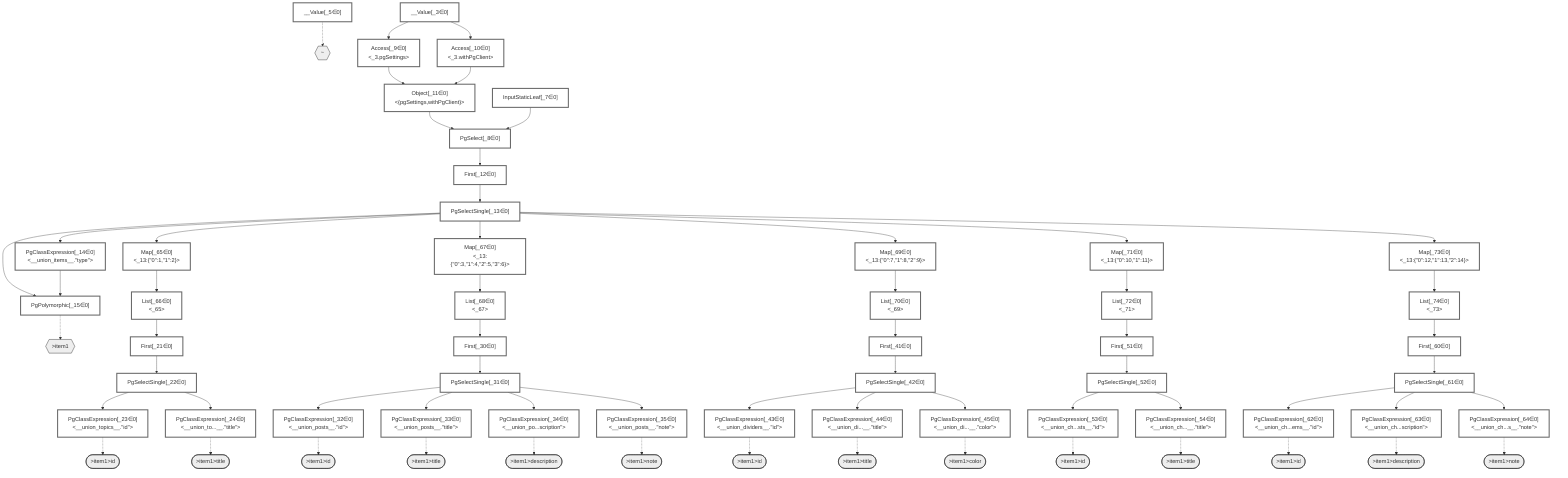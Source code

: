graph TD
    classDef path fill:#eee,stroke:#000
    classDef plan fill:#fff,stroke-width:3px
    classDef itemplan fill:#fff,stroke-width:6px
    classDef sideeffectplan fill:#f00,stroke-width:6px

    %% subgraph fields
    P1{{"~"}}:::path
    P2{{">item1"}}:::path
    P3([">item1>id"]):::path
    %% P2 -.-> P3
    P4([">item1>title"]):::path
    %% P2 -.-> P4
    P5([">item1>id"]):::path
    %% P2 -.-> P5
    P6([">item1>title"]):::path
    %% P2 -.-> P6
    P7([">item1>description"]):::path
    %% P2 -.-> P7
    P8([">item1>note"]):::path
    %% P2 -.-> P8
    P9([">item1>id"]):::path
    %% P2 -.-> P9
    P10([">item1>title"]):::path
    %% P2 -.-> P10
    P11([">item1>color"]):::path
    %% P2 -.-> P11
    P12([">item1>id"]):::path
    %% P2 -.-> P12
    P13([">item1>title"]):::path
    %% P2 -.-> P13
    P14([">item1>id"]):::path
    %% P2 -.-> P14
    P15([">item1>description"]):::path
    %% P2 -.-> P15
    P16([">item1>note"]):::path
    %% P2 -.-> P16
    %% P1 -.-> P2
    %% end

    %% define plans
    __Value_3["__Value[_3∈0]<br /><context>"]:::plan
    __Value_5["__Value[_5∈0]<br /><rootValue>"]:::plan
    InputStaticLeaf_7["InputStaticLeaf[_7∈0]"]:::plan
    PgSelect_8["PgSelect[_8∈0]<br /><union_items>"]:::plan
    Access_9["Access[_9∈0]<br /><_3.pgSettings>"]:::plan
    Access_10["Access[_10∈0]<br /><_3.withPgClient>"]:::plan
    Object_11["Object[_11∈0]<br /><{pgSettings,withPgClient}>"]:::plan
    First_12["First[_12∈0]"]:::plan
    PgSelectSingle_13["PgSelectSingle[_13∈0]<br /><union_items>"]:::plan
    PgClassExpression_14["PgClassExpression[_14∈0]<br /><__union_items__.#quot;type#quot;>"]:::plan
    PgPolymorphic_15["PgPolymorphic[_15∈0]"]:::plan
    First_21["First[_21∈0]"]:::plan
    PgSelectSingle_22["PgSelectSingle[_22∈0]<br /><union_topics>"]:::plan
    PgClassExpression_23["PgClassExpression[_23∈0]<br /><__union_topics__.#quot;id#quot;>"]:::plan
    PgClassExpression_24["PgClassExpression[_24∈0]<br /><__union_to...__.#quot;title#quot;>"]:::plan
    First_30["First[_30∈0]"]:::plan
    PgSelectSingle_31["PgSelectSingle[_31∈0]<br /><union_posts>"]:::plan
    PgClassExpression_32["PgClassExpression[_32∈0]<br /><__union_posts__.#quot;id#quot;>"]:::plan
    PgClassExpression_33["PgClassExpression[_33∈0]<br /><__union_posts__.#quot;title#quot;>"]:::plan
    PgClassExpression_34["PgClassExpression[_34∈0]<br /><__union_po...scription#quot;>"]:::plan
    PgClassExpression_35["PgClassExpression[_35∈0]<br /><__union_posts__.#quot;note#quot;>"]:::plan
    First_41["First[_41∈0]"]:::plan
    PgSelectSingle_42["PgSelectSingle[_42∈0]<br /><union_dividers>"]:::plan
    PgClassExpression_43["PgClassExpression[_43∈0]<br /><__union_dividers__.#quot;id#quot;>"]:::plan
    PgClassExpression_44["PgClassExpression[_44∈0]<br /><__union_di...__.#quot;title#quot;>"]:::plan
    PgClassExpression_45["PgClassExpression[_45∈0]<br /><__union_di...__.#quot;color#quot;>"]:::plan
    First_51["First[_51∈0]"]:::plan
    PgSelectSingle_52["PgSelectSingle[_52∈0]<br /><union_checklists>"]:::plan
    PgClassExpression_53["PgClassExpression[_53∈0]<br /><__union_ch...sts__.#quot;id#quot;>"]:::plan
    PgClassExpression_54["PgClassExpression[_54∈0]<br /><__union_ch...__.#quot;title#quot;>"]:::plan
    First_60["First[_60∈0]"]:::plan
    PgSelectSingle_61["PgSelectSingle[_61∈0]<br /><union_checklist_items>"]:::plan
    PgClassExpression_62["PgClassExpression[_62∈0]<br /><__union_ch...ems__.#quot;id#quot;>"]:::plan
    PgClassExpression_63["PgClassExpression[_63∈0]<br /><__union_ch...scription#quot;>"]:::plan
    PgClassExpression_64["PgClassExpression[_64∈0]<br /><__union_ch...s__.#quot;note#quot;>"]:::plan
    Map_65["Map[_65∈0]<br /><_13:{#quot;0#quot;:1,#quot;1#quot;:2}>"]:::plan
    List_66["List[_66∈0]<br /><_65>"]:::plan
    Map_67["Map[_67∈0]<br /><_13:{#quot;0#quot;:3,#quot;1#quot;:4,#quot;2#quot;:5,#quot;3#quot;:6}>"]:::plan
    List_68["List[_68∈0]<br /><_67>"]:::plan
    Map_69["Map[_69∈0]<br /><_13:{#quot;0#quot;:7,#quot;1#quot;:8,#quot;2#quot;:9}>"]:::plan
    List_70["List[_70∈0]<br /><_69>"]:::plan
    Map_71["Map[_71∈0]<br /><_13:{#quot;0#quot;:10,#quot;1#quot;:11}>"]:::plan
    List_72["List[_72∈0]<br /><_71>"]:::plan
    Map_73["Map[_73∈0]<br /><_13:{#quot;0#quot;:12,#quot;1#quot;:13,#quot;2#quot;:14}>"]:::plan
    List_74["List[_74∈0]<br /><_73>"]:::plan

    %% plan dependencies
    Object_11 --> PgSelect_8
    InputStaticLeaf_7 --> PgSelect_8
    __Value_3 --> Access_9
    __Value_3 --> Access_10
    Access_9 --> Object_11
    Access_10 --> Object_11
    PgSelect_8 --> First_12
    First_12 --> PgSelectSingle_13
    PgSelectSingle_13 --> PgClassExpression_14
    PgSelectSingle_13 --> PgPolymorphic_15
    PgClassExpression_14 --> PgPolymorphic_15
    List_66 --> First_21
    First_21 --> PgSelectSingle_22
    PgSelectSingle_22 --> PgClassExpression_23
    PgSelectSingle_22 --> PgClassExpression_24
    List_68 --> First_30
    First_30 --> PgSelectSingle_31
    PgSelectSingle_31 --> PgClassExpression_32
    PgSelectSingle_31 --> PgClassExpression_33
    PgSelectSingle_31 --> PgClassExpression_34
    PgSelectSingle_31 --> PgClassExpression_35
    List_70 --> First_41
    First_41 --> PgSelectSingle_42
    PgSelectSingle_42 --> PgClassExpression_43
    PgSelectSingle_42 --> PgClassExpression_44
    PgSelectSingle_42 --> PgClassExpression_45
    List_72 --> First_51
    First_51 --> PgSelectSingle_52
    PgSelectSingle_52 --> PgClassExpression_53
    PgSelectSingle_52 --> PgClassExpression_54
    List_74 --> First_60
    First_60 --> PgSelectSingle_61
    PgSelectSingle_61 --> PgClassExpression_62
    PgSelectSingle_61 --> PgClassExpression_63
    PgSelectSingle_61 --> PgClassExpression_64
    PgSelectSingle_13 --> Map_65
    Map_65 --> List_66
    PgSelectSingle_13 --> Map_67
    Map_67 --> List_68
    PgSelectSingle_13 --> Map_69
    Map_69 --> List_70
    PgSelectSingle_13 --> Map_71
    Map_71 --> List_72
    PgSelectSingle_13 --> Map_73
    Map_73 --> List_74

    %% plan-to-path relationships
    __Value_5 -.-> P1
    PgPolymorphic_15 -.-> P2
    PgClassExpression_23 -.-> P3
    PgClassExpression_24 -.-> P4
    PgClassExpression_32 -.-> P5
    PgClassExpression_33 -.-> P6
    PgClassExpression_34 -.-> P7
    PgClassExpression_35 -.-> P8
    PgClassExpression_43 -.-> P9
    PgClassExpression_44 -.-> P10
    PgClassExpression_45 -.-> P11
    PgClassExpression_53 -.-> P12
    PgClassExpression_54 -.-> P13
    PgClassExpression_62 -.-> P14
    PgClassExpression_63 -.-> P15
    PgClassExpression_64 -.-> P16

    %% allocate buckets
    classDef bucket0 stroke:#696969
    class __Value_3,__Value_5,InputStaticLeaf_7,PgSelect_8,Access_9,Access_10,Object_11,First_12,PgSelectSingle_13,PgClassExpression_14,PgPolymorphic_15,First_21,PgSelectSingle_22,PgClassExpression_23,PgClassExpression_24,First_30,PgSelectSingle_31,PgClassExpression_32,PgClassExpression_33,PgClassExpression_34,PgClassExpression_35,First_41,PgSelectSingle_42,PgClassExpression_43,PgClassExpression_44,PgClassExpression_45,First_51,PgSelectSingle_52,PgClassExpression_53,PgClassExpression_54,First_60,PgSelectSingle_61,PgClassExpression_62,PgClassExpression_63,PgClassExpression_64,Map_65,List_66,Map_67,List_68,Map_69,List_70,Map_71,List_72,Map_73,List_74 bucket0